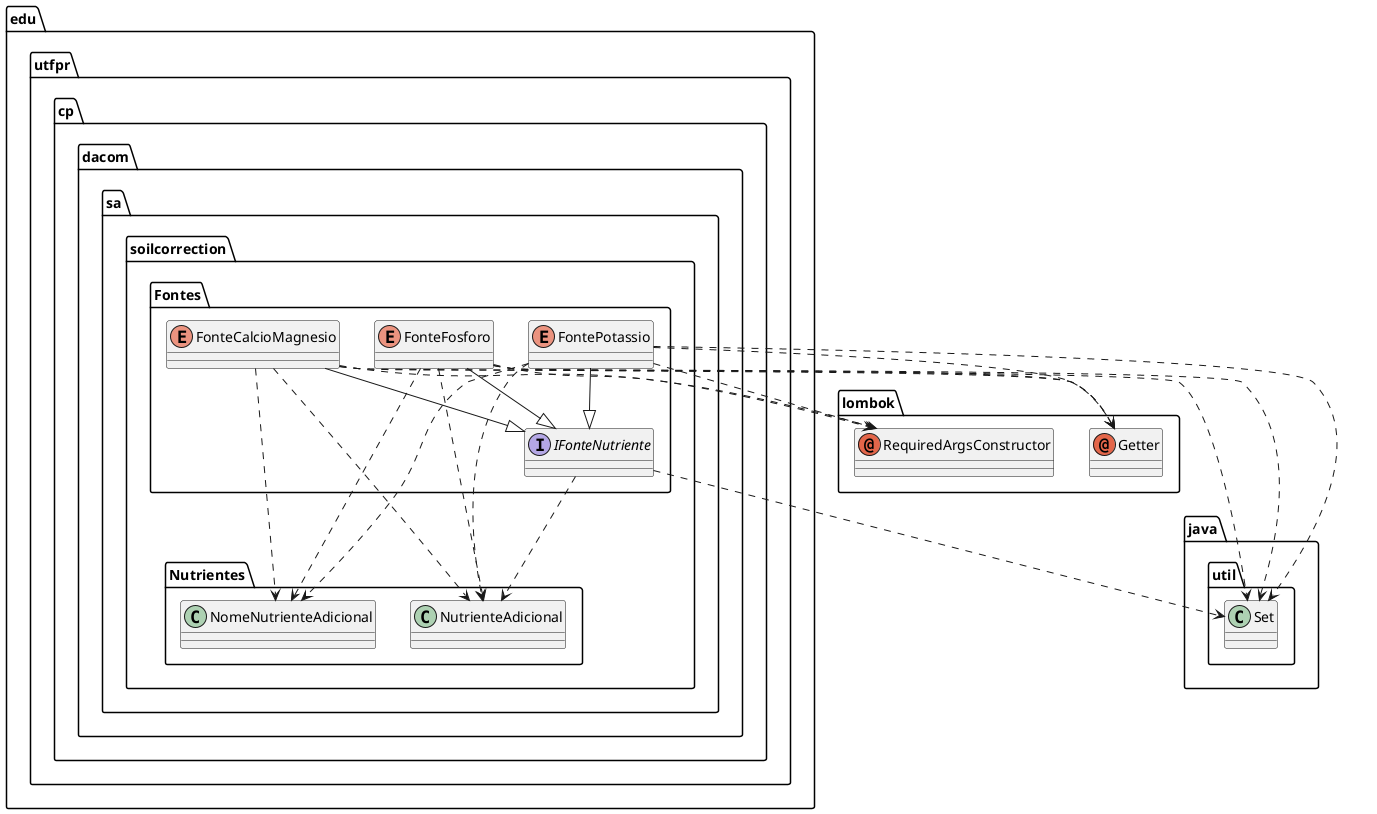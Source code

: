@startuml
annotation lombok.Getter
annotation lombok.RequiredArgsConstructor
class edu.utfpr.cp.dacom.sa.soilcorrection.Nutrientes.NomeNutrienteAdicional
class edu.utfpr.cp.dacom.sa.soilcorrection.Nutrientes.NutrienteAdicional
class java.util.Set
enum edu.utfpr.cp.dacom.sa.soilcorrection.Fontes.FonteCalcioMagnesio
enum edu.utfpr.cp.dacom.sa.soilcorrection.Fontes.FonteFosforo
enum edu.utfpr.cp.dacom.sa.soilcorrection.Fontes.FontePotassio
interface edu.utfpr.cp.dacom.sa.soilcorrection.Fontes.IFonteNutriente
edu.utfpr.cp.dacom.sa.soilcorrection.Fontes.FonteCalcioMagnesio ..> lombok.Getter
edu.utfpr.cp.dacom.sa.soilcorrection.Fontes.FonteCalcioMagnesio ..> lombok.RequiredArgsConstructor
edu.utfpr.cp.dacom.sa.soilcorrection.Fontes.FonteCalcioMagnesio ..> edu.utfpr.cp.dacom.sa.soilcorrection.Nutrientes.NomeNutrienteAdicional
edu.utfpr.cp.dacom.sa.soilcorrection.Fontes.FonteCalcioMagnesio ..> edu.utfpr.cp.dacom.sa.soilcorrection.Nutrientes.NutrienteAdicional
edu.utfpr.cp.dacom.sa.soilcorrection.Fontes.FonteCalcioMagnesio ..> java.util.Set
edu.utfpr.cp.dacom.sa.soilcorrection.Fontes.FonteCalcioMagnesio --|> edu.utfpr.cp.dacom.sa.soilcorrection.Fontes.IFonteNutriente
edu.utfpr.cp.dacom.sa.soilcorrection.Fontes.FonteFosforo ..> lombok.Getter
edu.utfpr.cp.dacom.sa.soilcorrection.Fontes.FonteFosforo ..> lombok.RequiredArgsConstructor
edu.utfpr.cp.dacom.sa.soilcorrection.Fontes.FonteFosforo ..> edu.utfpr.cp.dacom.sa.soilcorrection.Nutrientes.NomeNutrienteAdicional
edu.utfpr.cp.dacom.sa.soilcorrection.Fontes.FonteFosforo ..> edu.utfpr.cp.dacom.sa.soilcorrection.Nutrientes.NutrienteAdicional
edu.utfpr.cp.dacom.sa.soilcorrection.Fontes.FonteFosforo ..> java.util.Set
edu.utfpr.cp.dacom.sa.soilcorrection.Fontes.FonteFosforo --|> edu.utfpr.cp.dacom.sa.soilcorrection.Fontes.IFonteNutriente
edu.utfpr.cp.dacom.sa.soilcorrection.Fontes.FontePotassio ..> lombok.Getter
edu.utfpr.cp.dacom.sa.soilcorrection.Fontes.FontePotassio ..> lombok.RequiredArgsConstructor
edu.utfpr.cp.dacom.sa.soilcorrection.Fontes.FontePotassio ..> edu.utfpr.cp.dacom.sa.soilcorrection.Nutrientes.NomeNutrienteAdicional
edu.utfpr.cp.dacom.sa.soilcorrection.Fontes.FontePotassio ..> edu.utfpr.cp.dacom.sa.soilcorrection.Nutrientes.NutrienteAdicional
edu.utfpr.cp.dacom.sa.soilcorrection.Fontes.FontePotassio ..> java.util.Set
edu.utfpr.cp.dacom.sa.soilcorrection.Fontes.FontePotassio --|> edu.utfpr.cp.dacom.sa.soilcorrection.Fontes.IFonteNutriente
edu.utfpr.cp.dacom.sa.soilcorrection.Fontes.IFonteNutriente ..> edu.utfpr.cp.dacom.sa.soilcorrection.Nutrientes.NutrienteAdicional
edu.utfpr.cp.dacom.sa.soilcorrection.Fontes.IFonteNutriente ..> java.util.Set
@enduml